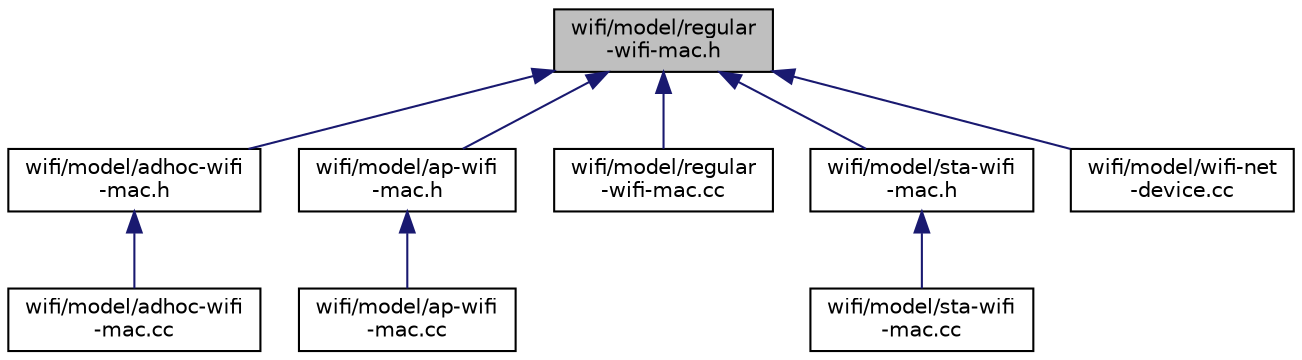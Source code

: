 digraph "wifi/model/regular-wifi-mac.h"
{
  edge [fontname="Helvetica",fontsize="10",labelfontname="Helvetica",labelfontsize="10"];
  node [fontname="Helvetica",fontsize="10",shape=record];
  Node1 [label="wifi/model/regular\l-wifi-mac.h",height=0.2,width=0.4,color="black", fillcolor="grey75", style="filled", fontcolor="black"];
  Node1 -> Node2 [dir="back",color="midnightblue",fontsize="10",style="solid"];
  Node2 [label="wifi/model/adhoc-wifi\l-mac.h",height=0.2,width=0.4,color="black", fillcolor="white", style="filled",URL="$d9/daa/adhoc-wifi-mac_8h.html"];
  Node2 -> Node3 [dir="back",color="midnightblue",fontsize="10",style="solid"];
  Node3 [label="wifi/model/adhoc-wifi\l-mac.cc",height=0.2,width=0.4,color="black", fillcolor="white", style="filled",URL="$d5/d56/adhoc-wifi-mac_8cc.html"];
  Node1 -> Node4 [dir="back",color="midnightblue",fontsize="10",style="solid"];
  Node4 [label="wifi/model/ap-wifi\l-mac.h",height=0.2,width=0.4,color="black", fillcolor="white", style="filled",URL="$da/d51/ap-wifi-mac_8h.html"];
  Node4 -> Node5 [dir="back",color="midnightblue",fontsize="10",style="solid"];
  Node5 [label="wifi/model/ap-wifi\l-mac.cc",height=0.2,width=0.4,color="black", fillcolor="white", style="filled",URL="$da/d2b/ap-wifi-mac_8cc.html"];
  Node1 -> Node6 [dir="back",color="midnightblue",fontsize="10",style="solid"];
  Node6 [label="wifi/model/regular\l-wifi-mac.cc",height=0.2,width=0.4,color="black", fillcolor="white", style="filled",URL="$d7/d72/regular-wifi-mac_8cc.html"];
  Node1 -> Node7 [dir="back",color="midnightblue",fontsize="10",style="solid"];
  Node7 [label="wifi/model/sta-wifi\l-mac.h",height=0.2,width=0.4,color="black", fillcolor="white", style="filled",URL="$d0/d96/sta-wifi-mac_8h.html"];
  Node7 -> Node8 [dir="back",color="midnightblue",fontsize="10",style="solid"];
  Node8 [label="wifi/model/sta-wifi\l-mac.cc",height=0.2,width=0.4,color="black", fillcolor="white", style="filled",URL="$dd/d2f/sta-wifi-mac_8cc.html"];
  Node1 -> Node9 [dir="back",color="midnightblue",fontsize="10",style="solid"];
  Node9 [label="wifi/model/wifi-net\l-device.cc",height=0.2,width=0.4,color="black", fillcolor="white", style="filled",URL="$df/dcd/wifi-net-device_8cc.html"];
}
